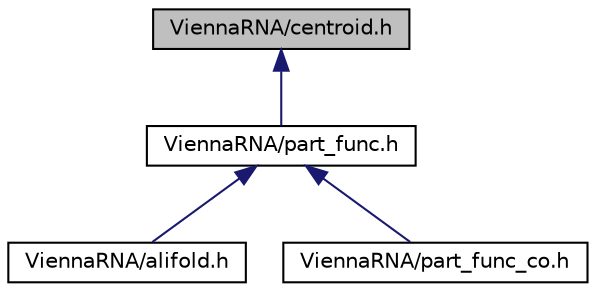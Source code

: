 digraph "ViennaRNA/centroid.h"
{
 // INTERACTIVE_SVG=YES
 // LATEX_PDF_SIZE
  bgcolor="transparent";
  edge [fontname="Helvetica",fontsize="10",labelfontname="Helvetica",labelfontsize="10"];
  node [fontname="Helvetica",fontsize="10",shape=record];
  Node17 [label="ViennaRNA/centroid.h",height=0.2,width=0.4,color="black", fillcolor="grey75", style="filled", fontcolor="black",tooltip="Centroid structure computation."];
  Node17 -> Node18 [dir="back",color="midnightblue",fontsize="10",style="solid"];
  Node18 [label="ViennaRNA/part_func.h",height=0.2,width=0.4,color="black",URL="$part__func_8h.html",tooltip="Partition function implementations."];
  Node18 -> Node19 [dir="back",color="midnightblue",fontsize="10",style="solid"];
  Node19 [label="ViennaRNA/alifold.h",height=0.2,width=0.4,color="black",URL="$alifold_8h.html",tooltip="Functions for comparative structure prediction using RNA sequence alignments."];
  Node18 -> Node20 [dir="back",color="midnightblue",fontsize="10",style="solid"];
  Node20 [label="ViennaRNA/part_func_co.h",height=0.2,width=0.4,color="black",URL="$part__func__co_8h.html",tooltip="Partition function for two RNA sequences."];
}
